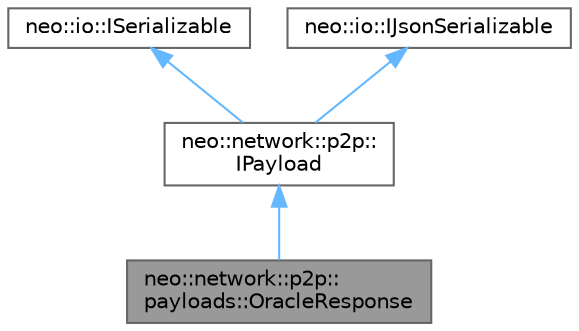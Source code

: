 digraph "neo::network::p2p::payloads::OracleResponse"
{
 // LATEX_PDF_SIZE
  bgcolor="transparent";
  edge [fontname=Helvetica,fontsize=10,labelfontname=Helvetica,labelfontsize=10];
  node [fontname=Helvetica,fontsize=10,shape=box,height=0.2,width=0.4];
  Node1 [id="Node000001",label="neo::network::p2p::\lpayloads::OracleResponse",height=0.2,width=0.4,color="gray40", fillcolor="grey60", style="filled", fontcolor="black",tooltip="Indicates that the transaction is an oracle response."];
  Node2 -> Node1 [id="edge1_Node000001_Node000002",dir="back",color="steelblue1",style="solid",tooltip=" "];
  Node2 [id="Node000002",label="neo::network::p2p::\lIPayload",height=0.2,width=0.4,color="gray40", fillcolor="white", style="filled",URL="$classneo_1_1network_1_1p2p_1_1_i_payload.html",tooltip="Interface for message payloads."];
  Node3 -> Node2 [id="edge2_Node000002_Node000003",dir="back",color="steelblue1",style="solid",tooltip=" "];
  Node3 [id="Node000003",label="neo::io::ISerializable",height=0.2,width=0.4,color="gray40", fillcolor="white", style="filled",URL="$classneo_1_1io_1_1_i_serializable.html",tooltip="Interface for objects that can be serialized/deserialized."];
  Node4 -> Node2 [id="edge3_Node000002_Node000004",dir="back",color="steelblue1",style="solid",tooltip=" "];
  Node4 [id="Node000004",label="neo::io::IJsonSerializable",height=0.2,width=0.4,color="gray40", fillcolor="white", style="filled",URL="$classneo_1_1io_1_1_i_json_serializable.html",tooltip="Interface for objects that can be serialized/deserialized to/from JSON."];
}

